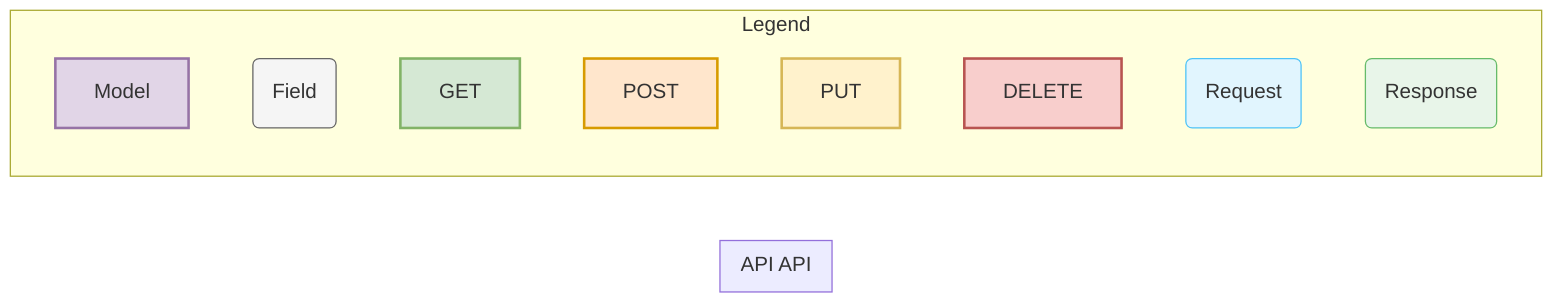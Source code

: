 graph LR
  %% Define styles for different elements
  classDef model fill:#e1d5e7,stroke:#9673a6,stroke-width:2px;
  classDef endpoint fill:#dae8fc,stroke:#6c8ebf,stroke-width:2px;
  classDef get fill:#d5e8d4,stroke:#82b366,stroke-width:2px;
  classDef post fill:#ffe6cc,stroke:#d79b00,stroke-width:2px;
  classDef put fill:#fff2cc,stroke:#d6b656,stroke-width:2px;
  classDef delete fill:#f8cecc,stroke:#b85450,stroke-width:2px;
  classDef field fill:#f5f5f5,stroke:#666666,stroke-width:1px;
  classDef request fill:#e1f5fe,stroke:#4fc3f7,stroke-width:1px;
  classDef response fill:#e8f5e9,stroke:#66bb6a,stroke-width:1px;

  subgraph API API
    direction TB
  end

  subgraph Legend
    model_ex["Model"]:::model
    field_ex("Field"):::field
    get_ex["GET"]:::get
    post_ex["POST"]:::post
    put_ex["PUT"]:::put
    delete_ex["DELETE"]:::delete
    req_ex("Request"):::request
    res_ex("Response"):::response
  end